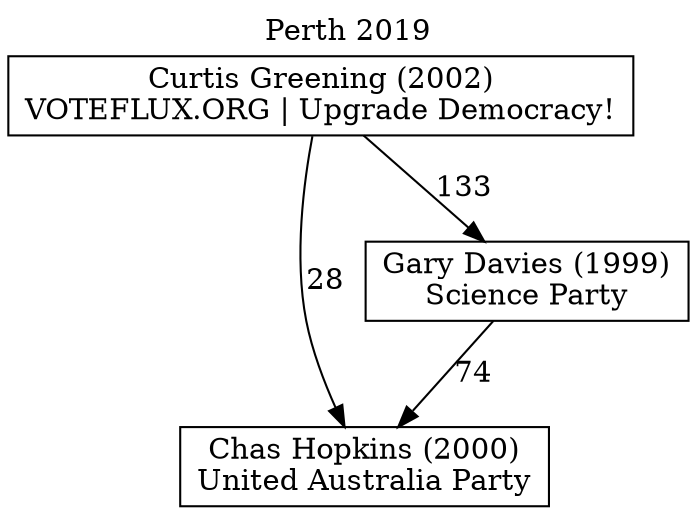 // House preference flow
digraph "Chas Hopkins (2000)_Perth_2019" {
	graph [label="Perth 2019" labelloc=t mclimit=10]
	node [shape=box]
	"Chas Hopkins (2000)" [label="Chas Hopkins (2000)
United Australia Party"]
	"Gary Davies (1999)" [label="Gary Davies (1999)
Science Party"]
	"Curtis Greening (2002)" [label="Curtis Greening (2002)
VOTEFLUX.ORG | Upgrade Democracy!"]
	"Gary Davies (1999)" -> "Chas Hopkins (2000)" [label=74]
	"Curtis Greening (2002)" -> "Gary Davies (1999)" [label=133]
	"Curtis Greening (2002)" -> "Chas Hopkins (2000)" [label=28]
}
